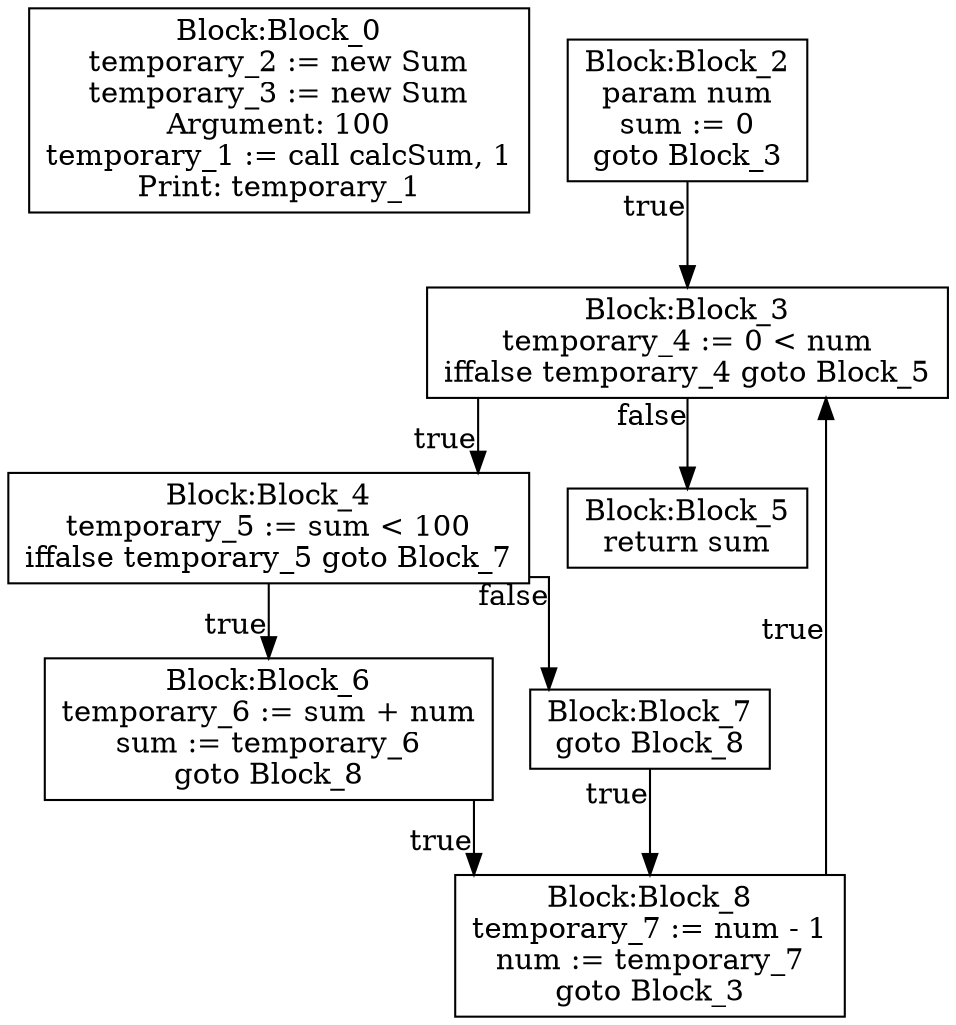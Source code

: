 digraph {
graph [ splines = ortho ]
	node [ shape = box ];
Block_0 [label="Block:Block_0
temporary_2 := new Sum
temporary_3 := new Sum
Argument: 100
temporary_1 := call calcSum, 1
Print: temporary_1"];
Block_2 [label="Block:Block_2
param num
sum := 0
goto Block_3"];
Block_2 -> Block_3 [xlabel = "true"]
Block_3 [label="Block:Block_3
temporary_4 := 0 < num
iffalse temporary_4 goto Block_5"];
Block_3 -> Block_4 [xlabel = "true"]
Block_4 [label="Block:Block_4
temporary_5 := sum < 100
iffalse temporary_5 goto Block_7"];
Block_4 -> Block_6 [xlabel = "true"]
Block_6 [label="Block:Block_6
temporary_6 := sum + num
sum := temporary_6
goto Block_8"];
Block_6 -> Block_8 [xlabel = "true"]
Block_8 [label="Block:Block_8
temporary_7 := num - 1
num := temporary_7
goto Block_3"];
Block_8 -> Block_3 [xlabel = "true"]
Block_4 -> Block_7 [xlabel = "false"]
Block_7 [label="Block:Block_7
goto Block_8"];
Block_7 -> Block_8 [xlabel = "true"]
Block_3 -> Block_5 [xlabel = "false"]
Block_5 [label="Block:Block_5
return sum"];
}
